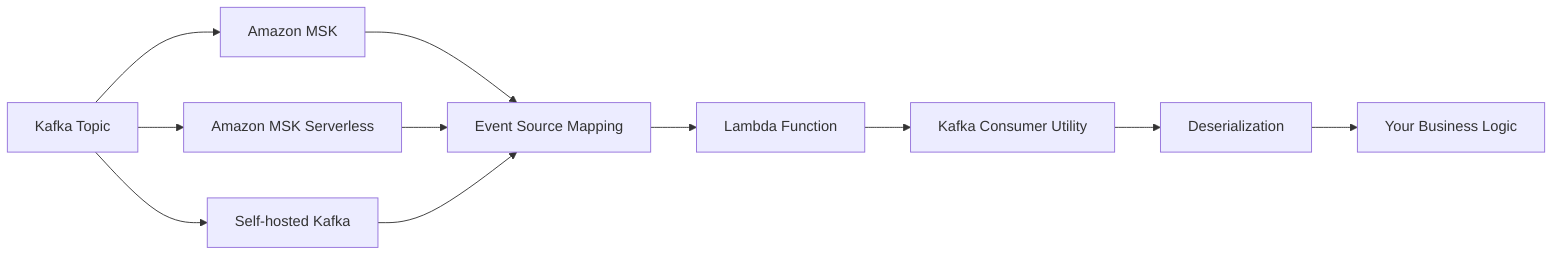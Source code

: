 flowchart LR
  KafkaTopic["Kafka Topic"] --> MSK["Amazon MSK"]
  KafkaTopic --> MSKServerless["Amazon MSK Serverless"]
  KafkaTopic --> SelfHosted["Self-hosted Kafka"]
  MSK --> EventSourceMapping["Event Source Mapping"]
  MSKServerless --> EventSourceMapping
  SelfHosted --> EventSourceMapping
  EventSourceMapping --> Lambda["Lambda Function"]
  Lambda --> KafkaConsumer["Kafka Consumer Utility"]
  KafkaConsumer --> Deserialization["Deserialization"]
  Deserialization --> YourLogic["Your Business Logic"]